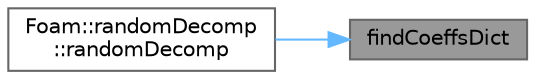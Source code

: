 digraph "findCoeffsDict"
{
 // LATEX_PDF_SIZE
  bgcolor="transparent";
  edge [fontname=Helvetica,fontsize=10,labelfontname=Helvetica,labelfontsize=10];
  node [fontname=Helvetica,fontsize=10,shape=box,height=0.2,width=0.4];
  rankdir="RL";
  Node1 [id="Node000001",label="findCoeffsDict",height=0.2,width=0.4,color="gray40", fillcolor="grey60", style="filled", fontcolor="black",tooltip=" "];
  Node1 -> Node2 [id="edge1_Node000001_Node000002",dir="back",color="steelblue1",style="solid",tooltip=" "];
  Node2 [id="Node000002",label="Foam::randomDecomp\l::randomDecomp",height=0.2,width=0.4,color="grey40", fillcolor="white", style="filled",URL="$classFoam_1_1randomDecomp.html#aa42d10f82753cb86d27d777f044595ce",tooltip=" "];
}
